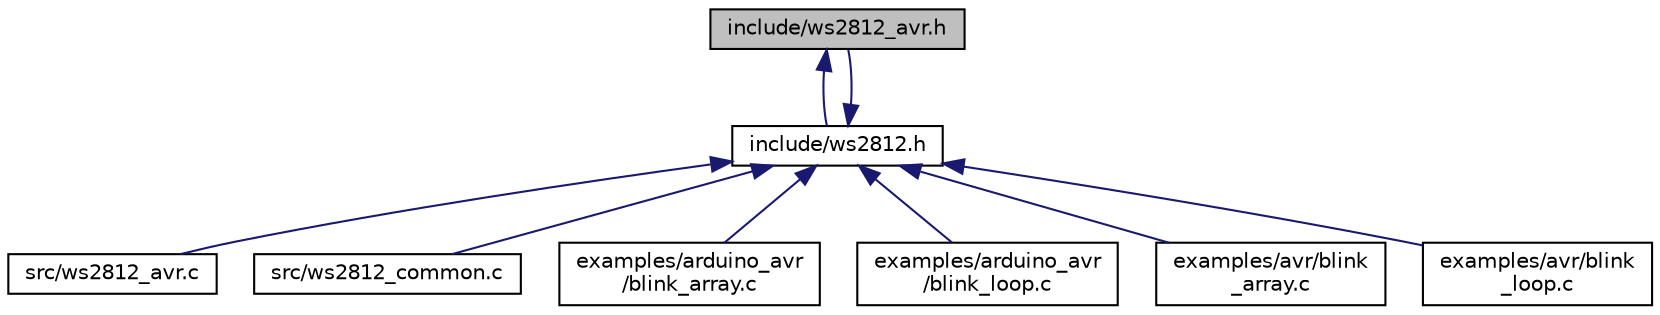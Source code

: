 digraph "include/ws2812_avr.h"
{
 // LATEX_PDF_SIZE
  edge [fontname="Helvetica",fontsize="10",labelfontname="Helvetica",labelfontsize="10"];
  node [fontname="Helvetica",fontsize="10",shape=record];
  Node1 [label="include/ws2812_avr.h",height=0.2,width=0.4,color="black", fillcolor="grey75", style="filled", fontcolor="black",tooltip="Provides AVR platform specific definitions."];
  Node1 -> Node2 [dir="back",color="midnightblue",fontsize="10",style="solid",fontname="Helvetica"];
  Node2 [label="include/ws2812.h",height=0.2,width=0.4,color="black", fillcolor="white", style="filled",URL="$ws2812_8h.html",tooltip="Exposes the Tiny-WS2812 driver interface."];
  Node2 -> Node3 [dir="back",color="midnightblue",fontsize="10",style="solid",fontname="Helvetica"];
  Node3 [label="src/ws2812_avr.c",height=0.2,width=0.4,color="black", fillcolor="white", style="filled",URL="$ws2812__avr_8c.html",tooltip="Driver code for AVR chips."];
  Node2 -> Node4 [dir="back",color="midnightblue",fontsize="10",style="solid",fontname="Helvetica"];
  Node4 [label="src/ws2812_common.c",height=0.2,width=0.4,color="black", fillcolor="white", style="filled",URL="$ws2812__common_8c.html",tooltip="Common driver code shared accross all supported platforms."];
  Node2 -> Node1 [dir="back",color="midnightblue",fontsize="10",style="solid",fontname="Helvetica"];
  Node2 -> Node5 [dir="back",color="midnightblue",fontsize="10",style="solid",fontname="Helvetica"];
  Node5 [label="examples/arduino_avr\l/blink_array.c",height=0.2,width=0.4,color="black", fillcolor="white", style="filled",URL="$arduino__avr_2blink__array_8c.html",tooltip="Blinks one or more WS2812 devices using a RGB array."];
  Node2 -> Node6 [dir="back",color="midnightblue",fontsize="10",style="solid",fontname="Helvetica"];
  Node6 [label="examples/arduino_avr\l/blink_loop.c",height=0.2,width=0.4,color="black", fillcolor="white", style="filled",URL="$arduino__avr_2blink__loop_8c.html",tooltip="Blinks one or more WS2812 devices using a more memory efficient method than the blink_array...."];
  Node2 -> Node7 [dir="back",color="midnightblue",fontsize="10",style="solid",fontname="Helvetica"];
  Node7 [label="examples/avr/blink\l_array.c",height=0.2,width=0.4,color="black", fillcolor="white", style="filled",URL="$avr_2blink__array_8c.html",tooltip="Blinks one or more WS2812 devices using a RGB array."];
  Node2 -> Node8 [dir="back",color="midnightblue",fontsize="10",style="solid",fontname="Helvetica"];
  Node8 [label="examples/avr/blink\l_loop.c",height=0.2,width=0.4,color="black", fillcolor="white", style="filled",URL="$avr_2blink__loop_8c.html",tooltip="Blinks one or more WS2812 devices using a more memory efficient method than the blink_array...."];
}
